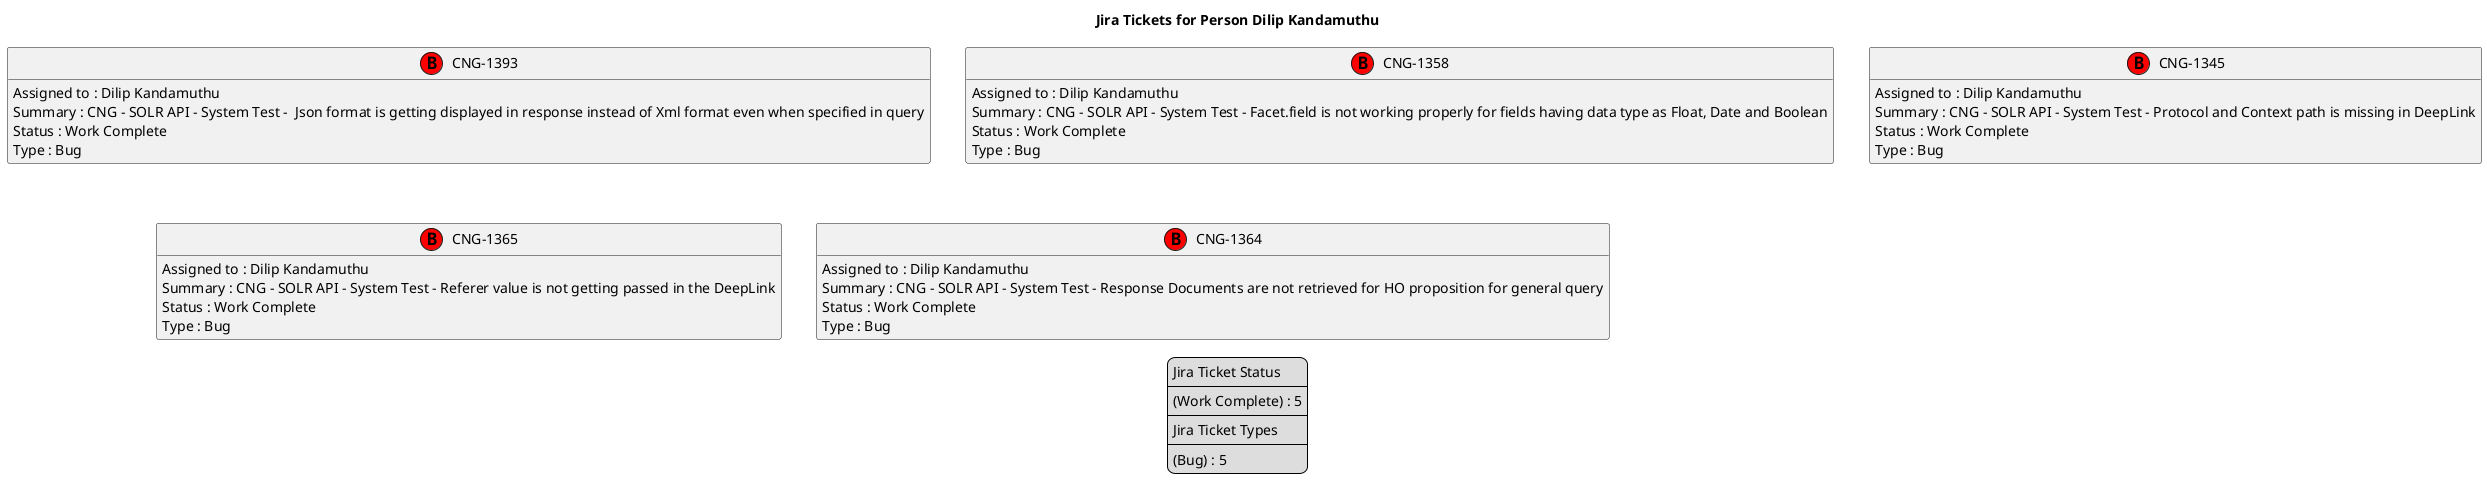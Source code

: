 @startuml
'https://plantuml.com/class-diagram

' GENERATE CLASS DIAGRAM ===========
' Generated at    : Fri May 03 10:09:59 CEST 2024

title Jira Tickets for Person Dilip Kandamuthu
hide empty members

legend
Jira Ticket Status
----
(Work Complete) : 5
----
Jira Ticket Types
----
(Bug) : 5
end legend


' Tickets =======
class "CNG-1393" << (B,red) >> {
  Assigned to : Dilip Kandamuthu
  Summary : CNG - SOLR API - System Test -  Json format is getting displayed in response instead of Xml format even when specified in query 
  Status : Work Complete
  Type : Bug
}

class "CNG-1358" << (B,red) >> {
  Assigned to : Dilip Kandamuthu
  Summary : CNG - SOLR API - System Test - Facet.field is not working properly for fields having data type as Float, Date and Boolean
  Status : Work Complete
  Type : Bug
}

class "CNG-1345" << (B,red) >> {
  Assigned to : Dilip Kandamuthu
  Summary : CNG - SOLR API - System Test - Protocol and Context path is missing in DeepLink
  Status : Work Complete
  Type : Bug
}

class "CNG-1365" << (B,red) >> {
  Assigned to : Dilip Kandamuthu
  Summary : CNG - SOLR API - System Test - Referer value is not getting passed in the DeepLink
  Status : Work Complete
  Type : Bug
}

class "CNG-1364" << (B,red) >> {
  Assigned to : Dilip Kandamuthu
  Summary : CNG - SOLR API - System Test - Response Documents are not retrieved for HO proposition for general query
  Status : Work Complete
  Type : Bug
}



' Links =======


@enduml
